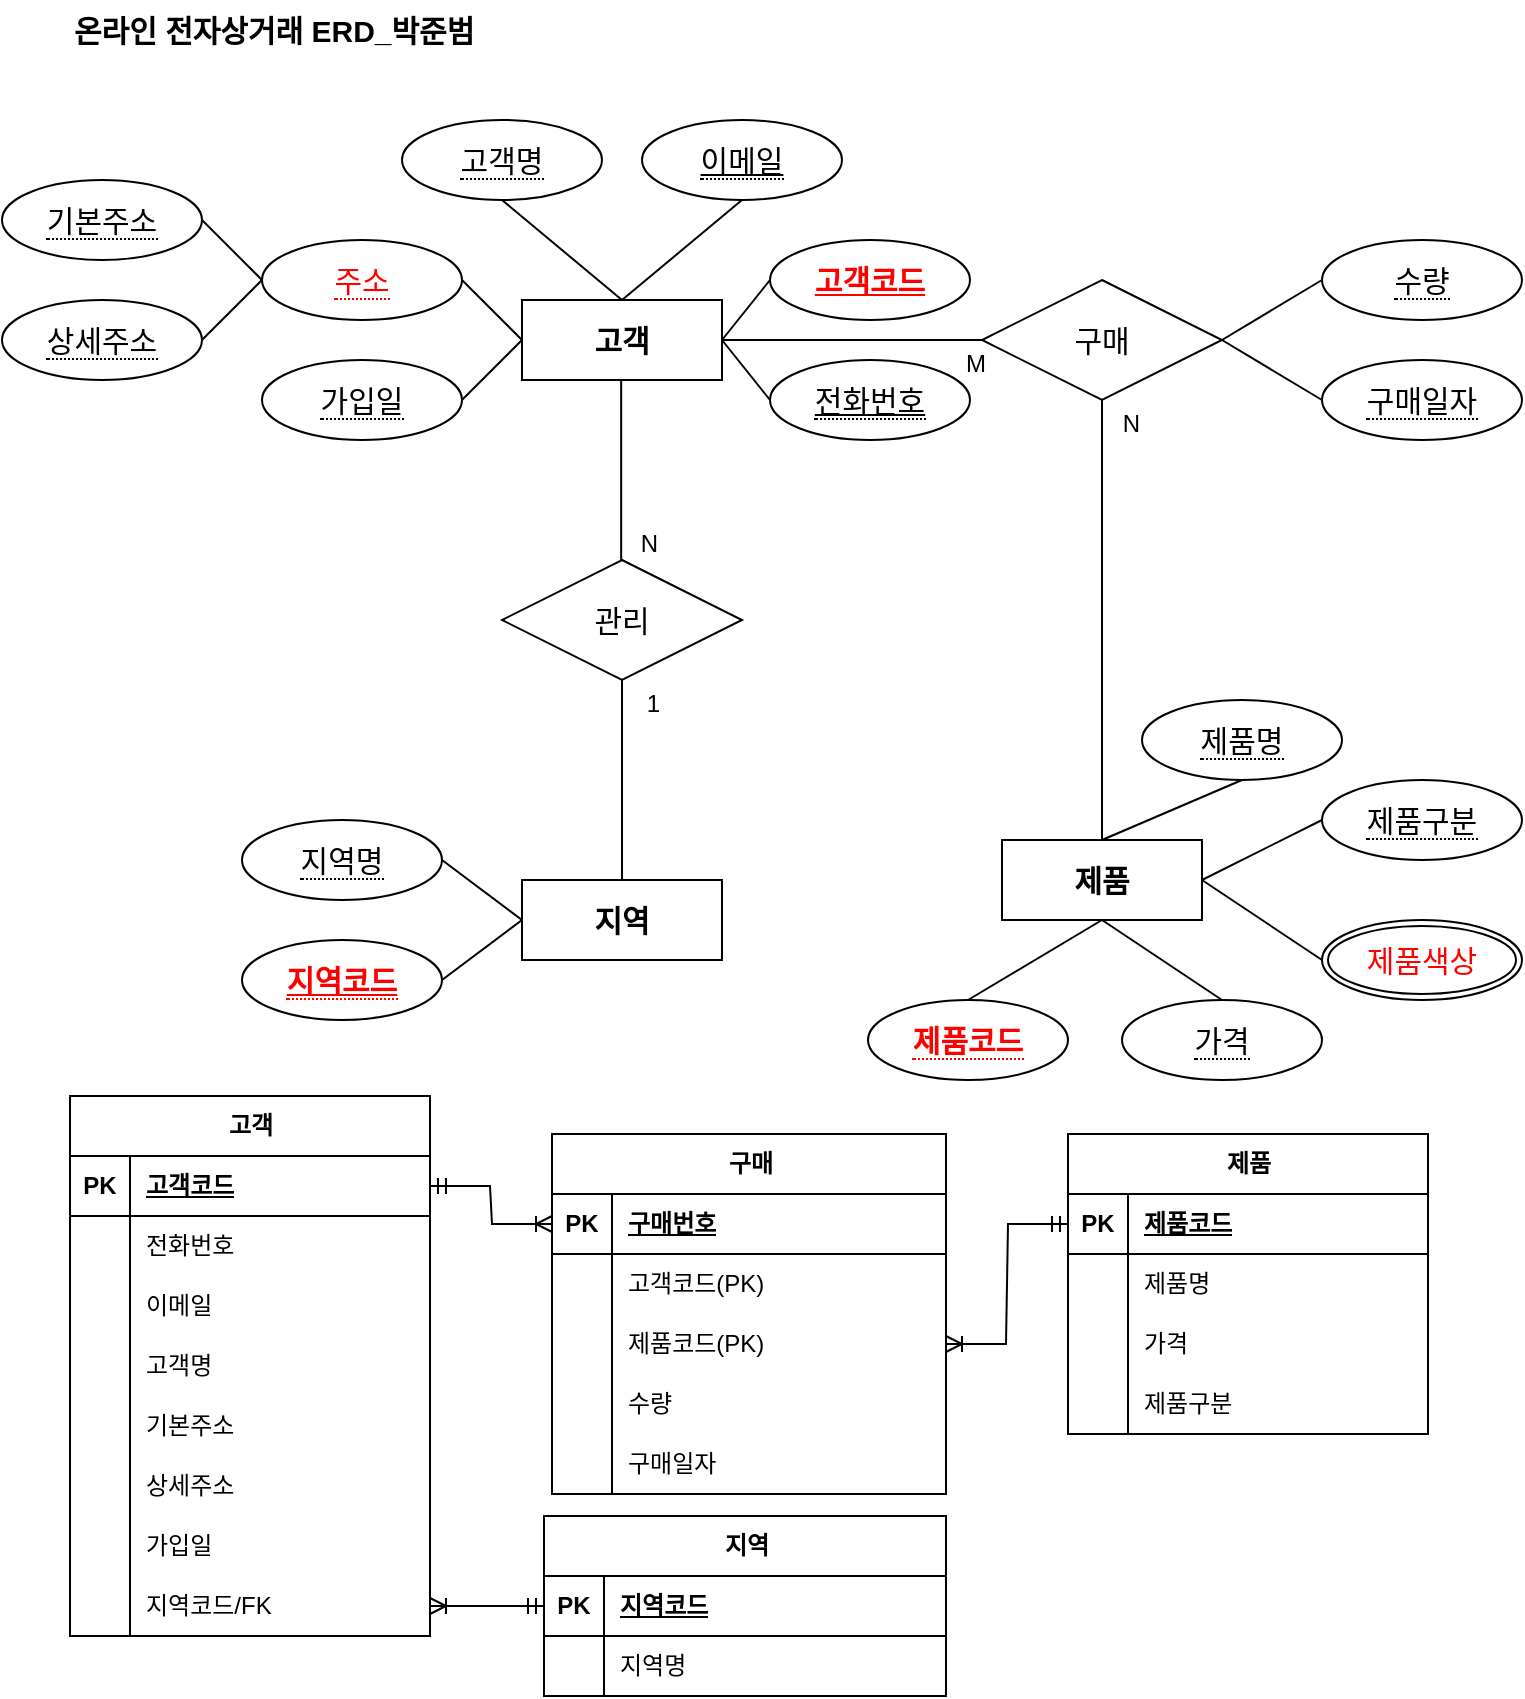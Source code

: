 <mxfile version="22.1.16" type="github">
  <diagram name="페이지-1" id="DEWDctHiFHOx_gTHMe10">
    <mxGraphModel dx="1434" dy="780" grid="0" gridSize="10" guides="1" tooltips="1" connect="1" arrows="1" fold="1" page="1" pageScale="1" pageWidth="827" pageHeight="1169" math="0" shadow="0">
      <root>
        <mxCell id="0" />
        <mxCell id="1" parent="0" />
        <mxCell id="I4Wp9UXoAShZS9qzrufF-14" value="지역" style="whiteSpace=wrap;html=1;align=center;fontSize=15;fontStyle=1" parent="1" vertex="1">
          <mxGeometry x="260" y="520" width="100" height="40" as="geometry" />
        </mxCell>
        <mxCell id="I4Wp9UXoAShZS9qzrufF-16" value="고객" style="whiteSpace=wrap;html=1;align=center;fontSize=15;fontStyle=1" parent="1" vertex="1">
          <mxGeometry x="260" y="230" width="100" height="40" as="geometry" />
        </mxCell>
        <mxCell id="I4Wp9UXoAShZS9qzrufF-17" value="&lt;span style=&quot;border-bottom: 1px dotted; font-size: 15px;&quot;&gt;기본주소&lt;/span&gt;" style="ellipse;whiteSpace=wrap;html=1;align=center;fontSize=15;" parent="1" vertex="1">
          <mxGeometry y="170" width="100" height="40" as="geometry" />
        </mxCell>
        <mxCell id="I4Wp9UXoAShZS9qzrufF-18" value="&lt;span style=&quot;border-bottom: 1px dotted; font-size: 15px;&quot;&gt;상세주소&lt;/span&gt;" style="ellipse;whiteSpace=wrap;html=1;align=center;fontSize=15;" parent="1" vertex="1">
          <mxGeometry y="230" width="100" height="40" as="geometry" />
        </mxCell>
        <mxCell id="I4Wp9UXoAShZS9qzrufF-19" value="&lt;span style=&quot;border-bottom: 1px dotted; font-size: 15px;&quot;&gt;가입일&lt;/span&gt;" style="ellipse;whiteSpace=wrap;html=1;align=center;fontSize=15;" parent="1" vertex="1">
          <mxGeometry x="130" y="260" width="100" height="40" as="geometry" />
        </mxCell>
        <mxCell id="I4Wp9UXoAShZS9qzrufF-21" value="&lt;span style=&quot;border-bottom: 1px dotted; font-size: 15px;&quot;&gt;주소&lt;/span&gt;" style="ellipse;whiteSpace=wrap;html=1;align=center;fontSize=15;fontColor=#FF0000;" parent="1" vertex="1">
          <mxGeometry x="130" y="200" width="100" height="40" as="geometry" />
        </mxCell>
        <mxCell id="I4Wp9UXoAShZS9qzrufF-23" value="고객코드" style="ellipse;whiteSpace=wrap;html=1;align=center;fontSize=15;fontStyle=5;fontColor=#FF0000;" parent="1" vertex="1">
          <mxGeometry x="384" y="200" width="100" height="40" as="geometry" />
        </mxCell>
        <mxCell id="I4Wp9UXoAShZS9qzrufF-24" value="&lt;span style=&quot;border-bottom: 1px dotted; font-size: 15px;&quot;&gt;이메일&lt;/span&gt;" style="ellipse;whiteSpace=wrap;html=1;align=center;fontSize=15;fontStyle=4" parent="1" vertex="1">
          <mxGeometry x="320" y="140" width="100" height="40" as="geometry" />
        </mxCell>
        <mxCell id="I4Wp9UXoAShZS9qzrufF-25" value="&lt;span style=&quot;border-bottom: 1px dotted; font-size: 15px;&quot;&gt;전화번호&lt;/span&gt;" style="ellipse;whiteSpace=wrap;html=1;align=center;fontSize=15;fontStyle=4" parent="1" vertex="1">
          <mxGeometry x="384" y="260" width="100" height="40" as="geometry" />
        </mxCell>
        <mxCell id="I4Wp9UXoAShZS9qzrufF-26" value="&lt;span style=&quot;border-bottom: 1px dotted; font-size: 15px;&quot;&gt;고객명&lt;/span&gt;" style="ellipse;whiteSpace=wrap;html=1;align=center;fontSize=15;" parent="1" vertex="1">
          <mxGeometry x="200" y="140" width="100" height="40" as="geometry" />
        </mxCell>
        <mxCell id="I4Wp9UXoAShZS9qzrufF-28" value="" style="endArrow=none;html=1;rounded=0;entryX=0;entryY=0.5;entryDx=0;entryDy=0;exitX=1;exitY=0.5;exitDx=0;exitDy=0;fontSize=15;align=center;" parent="1" source="I4Wp9UXoAShZS9qzrufF-17" target="I4Wp9UXoAShZS9qzrufF-21" edge="1">
          <mxGeometry width="50" height="50" relative="1" as="geometry">
            <mxPoint x="364" y="450" as="sourcePoint" />
            <mxPoint x="414" y="400" as="targetPoint" />
          </mxGeometry>
        </mxCell>
        <mxCell id="I4Wp9UXoAShZS9qzrufF-29" value="" style="endArrow=none;html=1;rounded=0;entryX=0;entryY=0.5;entryDx=0;entryDy=0;exitX=1;exitY=0.5;exitDx=0;exitDy=0;fontSize=15;align=center;" parent="1" source="I4Wp9UXoAShZS9qzrufF-18" target="I4Wp9UXoAShZS9qzrufF-21" edge="1">
          <mxGeometry width="50" height="50" relative="1" as="geometry">
            <mxPoint x="374" y="460" as="sourcePoint" />
            <mxPoint x="424" y="410" as="targetPoint" />
          </mxGeometry>
        </mxCell>
        <mxCell id="I4Wp9UXoAShZS9qzrufF-30" value="" style="endArrow=none;html=1;rounded=0;entryX=0;entryY=0.5;entryDx=0;entryDy=0;exitX=1;exitY=0.5;exitDx=0;exitDy=0;fontSize=15;align=center;" parent="1" source="I4Wp9UXoAShZS9qzrufF-21" target="I4Wp9UXoAShZS9qzrufF-16" edge="1">
          <mxGeometry width="50" height="50" relative="1" as="geometry">
            <mxPoint x="384" y="470" as="sourcePoint" />
            <mxPoint x="434" y="420" as="targetPoint" />
          </mxGeometry>
        </mxCell>
        <mxCell id="I4Wp9UXoAShZS9qzrufF-32" value="" style="endArrow=none;html=1;rounded=0;entryX=0;entryY=0.5;entryDx=0;entryDy=0;exitX=1;exitY=0.5;exitDx=0;exitDy=0;fontSize=15;align=center;" parent="1" source="I4Wp9UXoAShZS9qzrufF-19" target="I4Wp9UXoAShZS9qzrufF-16" edge="1">
          <mxGeometry width="50" height="50" relative="1" as="geometry">
            <mxPoint x="404" y="490" as="sourcePoint" />
            <mxPoint x="454" y="440" as="targetPoint" />
          </mxGeometry>
        </mxCell>
        <mxCell id="I4Wp9UXoAShZS9qzrufF-33" value="" style="endArrow=none;html=1;rounded=0;entryX=0.5;entryY=0;entryDx=0;entryDy=0;exitX=0.5;exitY=1;exitDx=0;exitDy=0;fontSize=15;align=center;" parent="1" source="I4Wp9UXoAShZS9qzrufF-26" target="I4Wp9UXoAShZS9qzrufF-16" edge="1">
          <mxGeometry width="50" height="50" relative="1" as="geometry">
            <mxPoint x="414" y="500" as="sourcePoint" />
            <mxPoint x="464" y="450" as="targetPoint" />
          </mxGeometry>
        </mxCell>
        <mxCell id="I4Wp9UXoAShZS9qzrufF-34" value="" style="endArrow=none;html=1;rounded=0;entryX=1;entryY=0.5;entryDx=0;entryDy=0;exitX=0;exitY=0.5;exitDx=0;exitDy=0;fontSize=15;align=center;" parent="1" source="I4Wp9UXoAShZS9qzrufF-25" target="I4Wp9UXoAShZS9qzrufF-16" edge="1">
          <mxGeometry width="50" height="50" relative="1" as="geometry">
            <mxPoint x="424" y="510" as="sourcePoint" />
            <mxPoint x="474" y="460" as="targetPoint" />
          </mxGeometry>
        </mxCell>
        <mxCell id="I4Wp9UXoAShZS9qzrufF-35" value="" style="endArrow=none;html=1;rounded=0;entryX=0.5;entryY=0;entryDx=0;entryDy=0;exitX=0.5;exitY=1;exitDx=0;exitDy=0;fontSize=15;align=center;" parent="1" source="I4Wp9UXoAShZS9qzrufF-24" target="I4Wp9UXoAShZS9qzrufF-16" edge="1">
          <mxGeometry width="50" height="50" relative="1" as="geometry">
            <mxPoint x="434" y="520" as="sourcePoint" />
            <mxPoint x="484" y="470" as="targetPoint" />
          </mxGeometry>
        </mxCell>
        <mxCell id="I4Wp9UXoAShZS9qzrufF-36" value="" style="endArrow=none;html=1;rounded=0;entryX=1;entryY=0.5;entryDx=0;entryDy=0;exitX=0;exitY=0.5;exitDx=0;exitDy=0;fontSize=15;align=center;" parent="1" source="I4Wp9UXoAShZS9qzrufF-23" target="I4Wp9UXoAShZS9qzrufF-16" edge="1">
          <mxGeometry width="50" height="50" relative="1" as="geometry">
            <mxPoint x="444" y="530" as="sourcePoint" />
            <mxPoint x="494" y="480" as="targetPoint" />
          </mxGeometry>
        </mxCell>
        <mxCell id="I4Wp9UXoAShZS9qzrufF-39" value="&lt;span style=&quot;border-bottom: 1px dotted; font-size: 15px;&quot;&gt;지역코드&lt;/span&gt;" style="ellipse;whiteSpace=wrap;html=1;align=center;fontSize=15;fontStyle=5;fontColor=#FF0000;" parent="1" vertex="1">
          <mxGeometry x="120" y="550" width="100" height="40" as="geometry" />
        </mxCell>
        <mxCell id="I4Wp9UXoAShZS9qzrufF-40" value="&lt;span style=&quot;border-bottom: 1px dotted; font-size: 15px;&quot;&gt;지역명&lt;/span&gt;" style="ellipse;whiteSpace=wrap;html=1;align=center;fontSize=15;" parent="1" vertex="1">
          <mxGeometry x="120" y="490" width="100" height="40" as="geometry" />
        </mxCell>
        <mxCell id="I4Wp9UXoAShZS9qzrufF-48" value="" style="endArrow=none;html=1;rounded=0;entryX=1;entryY=0.5;entryDx=0;entryDy=0;exitX=0;exitY=0.5;exitDx=0;exitDy=0;fontSize=15;align=center;" parent="1" source="I4Wp9UXoAShZS9qzrufF-14" target="I4Wp9UXoAShZS9qzrufF-39" edge="1">
          <mxGeometry width="50" height="50" relative="1" as="geometry">
            <mxPoint x="435" y="346" as="sourcePoint" />
            <mxPoint x="320" y="280" as="targetPoint" />
          </mxGeometry>
        </mxCell>
        <mxCell id="I4Wp9UXoAShZS9qzrufF-50" value="" style="endArrow=none;html=1;rounded=0;entryX=1;entryY=0.5;entryDx=0;entryDy=0;exitX=0;exitY=0.5;exitDx=0;exitDy=0;fontSize=15;align=center;" parent="1" source="I4Wp9UXoAShZS9qzrufF-14" target="I4Wp9UXoAShZS9qzrufF-40" edge="1">
          <mxGeometry width="50" height="50" relative="1" as="geometry">
            <mxPoint x="455" y="366" as="sourcePoint" />
            <mxPoint x="340" y="300" as="targetPoint" />
          </mxGeometry>
        </mxCell>
        <mxCell id="I4Wp9UXoAShZS9qzrufF-56" value="제품" style="whiteSpace=wrap;html=1;align=center;fontSize=15;fontStyle=1" parent="1" vertex="1">
          <mxGeometry x="500" y="500" width="100" height="40" as="geometry" />
        </mxCell>
        <mxCell id="I4Wp9UXoAShZS9qzrufF-58" value="&lt;span style=&quot;border-bottom: 1px dotted; font-size: 15px;&quot;&gt;가격&lt;/span&gt;" style="ellipse;whiteSpace=wrap;html=1;align=center;fontSize=15;" parent="1" vertex="1">
          <mxGeometry x="560" y="580" width="100" height="40" as="geometry" />
        </mxCell>
        <mxCell id="I4Wp9UXoAShZS9qzrufF-59" value="&lt;span style=&quot;border-bottom: 1px dotted; font-size: 15px;&quot;&gt;제품구분&lt;/span&gt;" style="ellipse;whiteSpace=wrap;html=1;align=center;fontSize=15;" parent="1" vertex="1">
          <mxGeometry x="660" y="470" width="100" height="40" as="geometry" />
        </mxCell>
        <mxCell id="I4Wp9UXoAShZS9qzrufF-60" value="&lt;span style=&quot;border-bottom: 1px dotted; font-size: 15px;&quot;&gt;제품명&lt;/span&gt;" style="ellipse;whiteSpace=wrap;html=1;align=center;fontSize=15;" parent="1" vertex="1">
          <mxGeometry x="570" y="430" width="100" height="40" as="geometry" />
        </mxCell>
        <mxCell id="I4Wp9UXoAShZS9qzrufF-61" value="&lt;span style=&quot;border-bottom: 1px dotted; font-size: 15px;&quot;&gt;제품코드&lt;/span&gt;" style="ellipse;whiteSpace=wrap;html=1;align=center;fontSize=15;fontStyle=1;fontColor=#FF0000;" parent="1" vertex="1">
          <mxGeometry x="433" y="580" width="100" height="40" as="geometry" />
        </mxCell>
        <mxCell id="I4Wp9UXoAShZS9qzrufF-62" value="제품색상" style="ellipse;shape=doubleEllipse;margin=3;whiteSpace=wrap;html=1;align=center;fontSize=15;fontColor=#FF0000;" parent="1" vertex="1">
          <mxGeometry x="660" y="540" width="100" height="40" as="geometry" />
        </mxCell>
        <mxCell id="I4Wp9UXoAShZS9qzrufF-64" value="" style="endArrow=none;html=1;rounded=0;entryX=0.5;entryY=1;entryDx=0;entryDy=0;exitX=0.5;exitY=0;exitDx=0;exitDy=0;fontSize=15;align=center;" parent="1" source="I4Wp9UXoAShZS9qzrufF-58" target="I4Wp9UXoAShZS9qzrufF-56" edge="1">
          <mxGeometry width="50" height="50" relative="1" as="geometry">
            <mxPoint x="335" y="536" as="sourcePoint" />
            <mxPoint x="220" y="470" as="targetPoint" />
          </mxGeometry>
        </mxCell>
        <mxCell id="I4Wp9UXoAShZS9qzrufF-65" value="" style="endArrow=none;html=1;rounded=0;entryX=1;entryY=0.5;entryDx=0;entryDy=0;exitX=0;exitY=0.5;exitDx=0;exitDy=0;fontSize=15;align=center;" parent="1" source="I4Wp9UXoAShZS9qzrufF-62" target="I4Wp9UXoAShZS9qzrufF-56" edge="1">
          <mxGeometry width="50" height="50" relative="1" as="geometry">
            <mxPoint x="345" y="546" as="sourcePoint" />
            <mxPoint x="230" y="480" as="targetPoint" />
          </mxGeometry>
        </mxCell>
        <mxCell id="I4Wp9UXoAShZS9qzrufF-66" value="" style="endArrow=none;html=1;rounded=0;entryX=1;entryY=0.5;entryDx=0;entryDy=0;exitX=0;exitY=0.5;exitDx=0;exitDy=0;fontSize=15;align=center;" parent="1" source="I4Wp9UXoAShZS9qzrufF-59" target="I4Wp9UXoAShZS9qzrufF-56" edge="1">
          <mxGeometry width="50" height="50" relative="1" as="geometry">
            <mxPoint x="355" y="556" as="sourcePoint" />
            <mxPoint x="240" y="490" as="targetPoint" />
          </mxGeometry>
        </mxCell>
        <mxCell id="I4Wp9UXoAShZS9qzrufF-67" value="" style="endArrow=none;html=1;rounded=0;entryX=0.5;entryY=0;entryDx=0;entryDy=0;exitX=0.5;exitY=1;exitDx=0;exitDy=0;fontSize=15;align=center;" parent="1" source="I4Wp9UXoAShZS9qzrufF-60" target="I4Wp9UXoAShZS9qzrufF-56" edge="1">
          <mxGeometry width="50" height="50" relative="1" as="geometry">
            <mxPoint x="365" y="566" as="sourcePoint" />
            <mxPoint x="250" y="500" as="targetPoint" />
          </mxGeometry>
        </mxCell>
        <mxCell id="I4Wp9UXoAShZS9qzrufF-68" value="" style="endArrow=none;html=1;rounded=0;entryX=0.5;entryY=1;entryDx=0;entryDy=0;exitX=0.5;exitY=0;exitDx=0;exitDy=0;fontSize=15;align=center;" parent="1" source="I4Wp9UXoAShZS9qzrufF-61" target="I4Wp9UXoAShZS9qzrufF-56" edge="1">
          <mxGeometry width="50" height="50" relative="1" as="geometry">
            <mxPoint x="375" y="576" as="sourcePoint" />
            <mxPoint x="260" y="510" as="targetPoint" />
          </mxGeometry>
        </mxCell>
        <mxCell id="I4Wp9UXoAShZS9qzrufF-69" value="구매" style="shape=rhombus;perimeter=rhombusPerimeter;whiteSpace=wrap;html=1;align=center;fontSize=15;" parent="1" vertex="1">
          <mxGeometry x="490" y="220" width="120" height="60" as="geometry" />
        </mxCell>
        <mxCell id="I4Wp9UXoAShZS9qzrufF-72" value="&lt;span style=&quot;border-bottom: 1px dotted; font-size: 15px;&quot;&gt;구매일자&lt;/span&gt;" style="ellipse;whiteSpace=wrap;html=1;align=center;fontSize=15;" parent="1" vertex="1">
          <mxGeometry x="660" y="260" width="100" height="40" as="geometry" />
        </mxCell>
        <mxCell id="I4Wp9UXoAShZS9qzrufF-73" value="&lt;span style=&quot;border-bottom: 1px dotted; font-size: 15px;&quot;&gt;수량&lt;/span&gt;" style="ellipse;whiteSpace=wrap;html=1;align=center;fontSize=15;" parent="1" vertex="1">
          <mxGeometry x="660" y="200" width="100" height="40" as="geometry" />
        </mxCell>
        <mxCell id="I4Wp9UXoAShZS9qzrufF-74" value="" style="endArrow=none;html=1;rounded=0;entryX=0;entryY=0.5;entryDx=0;entryDy=0;exitX=1;exitY=0.5;exitDx=0;exitDy=0;" parent="1" source="I4Wp9UXoAShZS9qzrufF-69" target="I4Wp9UXoAShZS9qzrufF-72" edge="1">
          <mxGeometry relative="1" as="geometry">
            <mxPoint x="715" y="410" as="sourcePoint" />
            <mxPoint x="725" y="220" as="targetPoint" />
          </mxGeometry>
        </mxCell>
        <mxCell id="I4Wp9UXoAShZS9qzrufF-75" value="" style="endArrow=none;html=1;rounded=0;entryX=0;entryY=0.5;entryDx=0;entryDy=0;exitX=1;exitY=0.5;exitDx=0;exitDy=0;" parent="1" source="I4Wp9UXoAShZS9qzrufF-69" target="I4Wp9UXoAShZS9qzrufF-73" edge="1">
          <mxGeometry relative="1" as="geometry">
            <mxPoint x="620" y="335" as="sourcePoint" />
            <mxPoint x="630" y="145" as="targetPoint" />
          </mxGeometry>
        </mxCell>
        <mxCell id="I4Wp9UXoAShZS9qzrufF-76" value="관리" style="shape=rhombus;perimeter=rhombusPerimeter;whiteSpace=wrap;html=1;align=center;fontSize=15;" parent="1" vertex="1">
          <mxGeometry x="250" y="360" width="120" height="60" as="geometry" />
        </mxCell>
        <mxCell id="I4Wp9UXoAShZS9qzrufF-79" value="" style="endArrow=none;html=1;rounded=0;exitX=0.5;exitY=1;exitDx=0;exitDy=0;entryX=0.5;entryY=0;entryDx=0;entryDy=0;" parent="1" edge="1">
          <mxGeometry relative="1" as="geometry">
            <mxPoint x="309.58" y="270" as="sourcePoint" />
            <mxPoint x="309.58" y="360" as="targetPoint" />
          </mxGeometry>
        </mxCell>
        <mxCell id="I4Wp9UXoAShZS9qzrufF-80" value="N" style="resizable=0;html=1;whiteSpace=wrap;align=right;verticalAlign=bottom;" parent="I4Wp9UXoAShZS9qzrufF-79" connectable="0" vertex="1">
          <mxGeometry x="1" relative="1" as="geometry">
            <mxPoint x="20" as="offset" />
          </mxGeometry>
        </mxCell>
        <mxCell id="I4Wp9UXoAShZS9qzrufF-81" value="" style="endArrow=none;html=1;rounded=0;exitX=0.5;exitY=0;exitDx=0;exitDy=0;entryX=0.5;entryY=1;entryDx=0;entryDy=0;" parent="1" source="I4Wp9UXoAShZS9qzrufF-14" target="I4Wp9UXoAShZS9qzrufF-76" edge="1">
          <mxGeometry relative="1" as="geometry">
            <mxPoint x="360" y="390" as="sourcePoint" />
            <mxPoint x="520" y="390" as="targetPoint" />
          </mxGeometry>
        </mxCell>
        <mxCell id="I4Wp9UXoAShZS9qzrufF-82" value="1" style="resizable=0;html=1;whiteSpace=wrap;align=right;verticalAlign=bottom;" parent="I4Wp9UXoAShZS9qzrufF-81" connectable="0" vertex="1">
          <mxGeometry x="1" relative="1" as="geometry">
            <mxPoint x="20" y="20" as="offset" />
          </mxGeometry>
        </mxCell>
        <mxCell id="I4Wp9UXoAShZS9qzrufF-83" value="" style="endArrow=none;html=1;rounded=0;entryX=0.5;entryY=0;entryDx=0;entryDy=0;exitX=0.5;exitY=1;exitDx=0;exitDy=0;" parent="1" source="I4Wp9UXoAShZS9qzrufF-69" target="I4Wp9UXoAShZS9qzrufF-56" edge="1">
          <mxGeometry relative="1" as="geometry">
            <mxPoint x="360" y="390" as="sourcePoint" />
            <mxPoint x="520" y="390" as="targetPoint" />
          </mxGeometry>
        </mxCell>
        <mxCell id="I4Wp9UXoAShZS9qzrufF-85" value="N" style="resizable=0;html=1;whiteSpace=wrap;align=right;verticalAlign=bottom;" parent="I4Wp9UXoAShZS9qzrufF-83" connectable="0" vertex="1">
          <mxGeometry x="1" relative="1" as="geometry">
            <mxPoint x="20" y="-200" as="offset" />
          </mxGeometry>
        </mxCell>
        <mxCell id="I4Wp9UXoAShZS9qzrufF-86" value="" style="endArrow=none;html=1;rounded=0;exitX=0;exitY=0.5;exitDx=0;exitDy=0;entryX=1;entryY=0.5;entryDx=0;entryDy=0;" parent="1" source="I4Wp9UXoAShZS9qzrufF-69" target="I4Wp9UXoAShZS9qzrufF-16" edge="1">
          <mxGeometry relative="1" as="geometry">
            <mxPoint x="360" y="390" as="sourcePoint" />
            <mxPoint x="520" y="390" as="targetPoint" />
          </mxGeometry>
        </mxCell>
        <mxCell id="I4Wp9UXoAShZS9qzrufF-87" value="M" style="resizable=0;html=1;whiteSpace=wrap;align=left;verticalAlign=bottom;" parent="I4Wp9UXoAShZS9qzrufF-86" connectable="0" vertex="1">
          <mxGeometry x="-1" relative="1" as="geometry">
            <mxPoint x="-10" y="20" as="offset" />
          </mxGeometry>
        </mxCell>
        <mxCell id="I4Wp9UXoAShZS9qzrufF-95" value="온라인 전자상거래 ERD_박준범" style="text;strokeColor=none;fillColor=none;spacingLeft=4;spacingRight=4;overflow=hidden;rotatable=0;points=[[0,0.5],[1,0.5]];portConstraint=eastwest;fontSize=15;whiteSpace=wrap;html=1;fontStyle=1" parent="1" vertex="1">
          <mxGeometry x="30" y="80" width="230" height="30" as="geometry" />
        </mxCell>
        <mxCell id="UF9yEC8HnsKz6ZcFVwGT-1" value="고객" style="shape=table;startSize=30;container=1;collapsible=1;childLayout=tableLayout;fixedRows=1;rowLines=0;fontStyle=1;align=center;resizeLast=1;html=1;" vertex="1" parent="1">
          <mxGeometry x="34" y="628" width="180" height="270" as="geometry">
            <mxRectangle x="34" y="628" width="59" height="30" as="alternateBounds" />
          </mxGeometry>
        </mxCell>
        <mxCell id="UF9yEC8HnsKz6ZcFVwGT-2" value="" style="shape=tableRow;horizontal=0;startSize=0;swimlaneHead=0;swimlaneBody=0;fillColor=none;collapsible=0;dropTarget=0;points=[[0,0.5],[1,0.5]];portConstraint=eastwest;top=0;left=0;right=0;bottom=1;" vertex="1" parent="UF9yEC8HnsKz6ZcFVwGT-1">
          <mxGeometry y="30" width="180" height="30" as="geometry" />
        </mxCell>
        <mxCell id="UF9yEC8HnsKz6ZcFVwGT-3" value="PK" style="shape=partialRectangle;connectable=0;fillColor=none;top=0;left=0;bottom=0;right=0;fontStyle=1;overflow=hidden;whiteSpace=wrap;html=1;" vertex="1" parent="UF9yEC8HnsKz6ZcFVwGT-2">
          <mxGeometry width="30" height="30" as="geometry">
            <mxRectangle width="30" height="30" as="alternateBounds" />
          </mxGeometry>
        </mxCell>
        <mxCell id="UF9yEC8HnsKz6ZcFVwGT-4" value="고객코드" style="shape=partialRectangle;connectable=0;fillColor=none;top=0;left=0;bottom=0;right=0;align=left;spacingLeft=6;fontStyle=5;overflow=hidden;whiteSpace=wrap;html=1;" vertex="1" parent="UF9yEC8HnsKz6ZcFVwGT-2">
          <mxGeometry x="30" width="150" height="30" as="geometry">
            <mxRectangle width="150" height="30" as="alternateBounds" />
          </mxGeometry>
        </mxCell>
        <mxCell id="UF9yEC8HnsKz6ZcFVwGT-5" value="" style="shape=tableRow;horizontal=0;startSize=0;swimlaneHead=0;swimlaneBody=0;fillColor=none;collapsible=0;dropTarget=0;points=[[0,0.5],[1,0.5]];portConstraint=eastwest;top=0;left=0;right=0;bottom=0;" vertex="1" parent="UF9yEC8HnsKz6ZcFVwGT-1">
          <mxGeometry y="60" width="180" height="30" as="geometry" />
        </mxCell>
        <mxCell id="UF9yEC8HnsKz6ZcFVwGT-6" value="" style="shape=partialRectangle;connectable=0;fillColor=none;top=0;left=0;bottom=0;right=0;editable=1;overflow=hidden;whiteSpace=wrap;html=1;" vertex="1" parent="UF9yEC8HnsKz6ZcFVwGT-5">
          <mxGeometry width="30" height="30" as="geometry">
            <mxRectangle width="30" height="30" as="alternateBounds" />
          </mxGeometry>
        </mxCell>
        <mxCell id="UF9yEC8HnsKz6ZcFVwGT-7" value="전화번호&lt;br&gt;" style="shape=partialRectangle;connectable=0;fillColor=none;top=0;left=0;bottom=0;right=0;align=left;spacingLeft=6;overflow=hidden;whiteSpace=wrap;html=1;" vertex="1" parent="UF9yEC8HnsKz6ZcFVwGT-5">
          <mxGeometry x="30" width="150" height="30" as="geometry">
            <mxRectangle width="150" height="30" as="alternateBounds" />
          </mxGeometry>
        </mxCell>
        <mxCell id="UF9yEC8HnsKz6ZcFVwGT-8" value="" style="shape=tableRow;horizontal=0;startSize=0;swimlaneHead=0;swimlaneBody=0;fillColor=none;collapsible=0;dropTarget=0;points=[[0,0.5],[1,0.5]];portConstraint=eastwest;top=0;left=0;right=0;bottom=0;" vertex="1" parent="UF9yEC8HnsKz6ZcFVwGT-1">
          <mxGeometry y="90" width="180" height="30" as="geometry" />
        </mxCell>
        <mxCell id="UF9yEC8HnsKz6ZcFVwGT-9" value="" style="shape=partialRectangle;connectable=0;fillColor=none;top=0;left=0;bottom=0;right=0;editable=1;overflow=hidden;whiteSpace=wrap;html=1;" vertex="1" parent="UF9yEC8HnsKz6ZcFVwGT-8">
          <mxGeometry width="30" height="30" as="geometry">
            <mxRectangle width="30" height="30" as="alternateBounds" />
          </mxGeometry>
        </mxCell>
        <mxCell id="UF9yEC8HnsKz6ZcFVwGT-10" value="이메일" style="shape=partialRectangle;connectable=0;fillColor=none;top=0;left=0;bottom=0;right=0;align=left;spacingLeft=6;overflow=hidden;whiteSpace=wrap;html=1;" vertex="1" parent="UF9yEC8HnsKz6ZcFVwGT-8">
          <mxGeometry x="30" width="150" height="30" as="geometry">
            <mxRectangle width="150" height="30" as="alternateBounds" />
          </mxGeometry>
        </mxCell>
        <mxCell id="UF9yEC8HnsKz6ZcFVwGT-11" value="" style="shape=tableRow;horizontal=0;startSize=0;swimlaneHead=0;swimlaneBody=0;fillColor=none;collapsible=0;dropTarget=0;points=[[0,0.5],[1,0.5]];portConstraint=eastwest;top=0;left=0;right=0;bottom=0;" vertex="1" parent="UF9yEC8HnsKz6ZcFVwGT-1">
          <mxGeometry y="120" width="180" height="30" as="geometry" />
        </mxCell>
        <mxCell id="UF9yEC8HnsKz6ZcFVwGT-12" value="" style="shape=partialRectangle;connectable=0;fillColor=none;top=0;left=0;bottom=0;right=0;editable=1;overflow=hidden;whiteSpace=wrap;html=1;" vertex="1" parent="UF9yEC8HnsKz6ZcFVwGT-11">
          <mxGeometry width="30" height="30" as="geometry">
            <mxRectangle width="30" height="30" as="alternateBounds" />
          </mxGeometry>
        </mxCell>
        <mxCell id="UF9yEC8HnsKz6ZcFVwGT-13" value="고객명" style="shape=partialRectangle;connectable=0;fillColor=none;top=0;left=0;bottom=0;right=0;align=left;spacingLeft=6;overflow=hidden;whiteSpace=wrap;html=1;" vertex="1" parent="UF9yEC8HnsKz6ZcFVwGT-11">
          <mxGeometry x="30" width="150" height="30" as="geometry">
            <mxRectangle width="150" height="30" as="alternateBounds" />
          </mxGeometry>
        </mxCell>
        <mxCell id="UF9yEC8HnsKz6ZcFVwGT-27" value="" style="shape=tableRow;horizontal=0;startSize=0;swimlaneHead=0;swimlaneBody=0;fillColor=none;collapsible=0;dropTarget=0;points=[[0,0.5],[1,0.5]];portConstraint=eastwest;top=0;left=0;right=0;bottom=0;" vertex="1" parent="UF9yEC8HnsKz6ZcFVwGT-1">
          <mxGeometry y="150" width="180" height="30" as="geometry" />
        </mxCell>
        <mxCell id="UF9yEC8HnsKz6ZcFVwGT-28" value="" style="shape=partialRectangle;connectable=0;fillColor=none;top=0;left=0;bottom=0;right=0;editable=1;overflow=hidden;whiteSpace=wrap;html=1;" vertex="1" parent="UF9yEC8HnsKz6ZcFVwGT-27">
          <mxGeometry width="30" height="30" as="geometry">
            <mxRectangle width="30" height="30" as="alternateBounds" />
          </mxGeometry>
        </mxCell>
        <mxCell id="UF9yEC8HnsKz6ZcFVwGT-29" value="기본주소" style="shape=partialRectangle;connectable=0;fillColor=none;top=0;left=0;bottom=0;right=0;align=left;spacingLeft=6;overflow=hidden;whiteSpace=wrap;html=1;" vertex="1" parent="UF9yEC8HnsKz6ZcFVwGT-27">
          <mxGeometry x="30" width="150" height="30" as="geometry">
            <mxRectangle width="150" height="30" as="alternateBounds" />
          </mxGeometry>
        </mxCell>
        <mxCell id="UF9yEC8HnsKz6ZcFVwGT-30" value="" style="shape=tableRow;horizontal=0;startSize=0;swimlaneHead=0;swimlaneBody=0;fillColor=none;collapsible=0;dropTarget=0;points=[[0,0.5],[1,0.5]];portConstraint=eastwest;top=0;left=0;right=0;bottom=0;" vertex="1" parent="UF9yEC8HnsKz6ZcFVwGT-1">
          <mxGeometry y="180" width="180" height="30" as="geometry" />
        </mxCell>
        <mxCell id="UF9yEC8HnsKz6ZcFVwGT-31" value="" style="shape=partialRectangle;connectable=0;fillColor=none;top=0;left=0;bottom=0;right=0;editable=1;overflow=hidden;whiteSpace=wrap;html=1;" vertex="1" parent="UF9yEC8HnsKz6ZcFVwGT-30">
          <mxGeometry width="30" height="30" as="geometry">
            <mxRectangle width="30" height="30" as="alternateBounds" />
          </mxGeometry>
        </mxCell>
        <mxCell id="UF9yEC8HnsKz6ZcFVwGT-32" value="상세주소" style="shape=partialRectangle;connectable=0;fillColor=none;top=0;left=0;bottom=0;right=0;align=left;spacingLeft=6;overflow=hidden;whiteSpace=wrap;html=1;" vertex="1" parent="UF9yEC8HnsKz6ZcFVwGT-30">
          <mxGeometry x="30" width="150" height="30" as="geometry">
            <mxRectangle width="150" height="30" as="alternateBounds" />
          </mxGeometry>
        </mxCell>
        <mxCell id="UF9yEC8HnsKz6ZcFVwGT-33" value="" style="shape=tableRow;horizontal=0;startSize=0;swimlaneHead=0;swimlaneBody=0;fillColor=none;collapsible=0;dropTarget=0;points=[[0,0.5],[1,0.5]];portConstraint=eastwest;top=0;left=0;right=0;bottom=0;" vertex="1" parent="UF9yEC8HnsKz6ZcFVwGT-1">
          <mxGeometry y="210" width="180" height="30" as="geometry" />
        </mxCell>
        <mxCell id="UF9yEC8HnsKz6ZcFVwGT-34" value="" style="shape=partialRectangle;connectable=0;fillColor=none;top=0;left=0;bottom=0;right=0;editable=1;overflow=hidden;whiteSpace=wrap;html=1;" vertex="1" parent="UF9yEC8HnsKz6ZcFVwGT-33">
          <mxGeometry width="30" height="30" as="geometry">
            <mxRectangle width="30" height="30" as="alternateBounds" />
          </mxGeometry>
        </mxCell>
        <mxCell id="UF9yEC8HnsKz6ZcFVwGT-35" value="가입일" style="shape=partialRectangle;connectable=0;fillColor=none;top=0;left=0;bottom=0;right=0;align=left;spacingLeft=6;overflow=hidden;whiteSpace=wrap;html=1;" vertex="1" parent="UF9yEC8HnsKz6ZcFVwGT-33">
          <mxGeometry x="30" width="150" height="30" as="geometry">
            <mxRectangle width="150" height="30" as="alternateBounds" />
          </mxGeometry>
        </mxCell>
        <mxCell id="UF9yEC8HnsKz6ZcFVwGT-127" value="" style="shape=tableRow;horizontal=0;startSize=0;swimlaneHead=0;swimlaneBody=0;fillColor=none;collapsible=0;dropTarget=0;points=[[0,0.5],[1,0.5]];portConstraint=eastwest;top=0;left=0;right=0;bottom=0;" vertex="1" parent="UF9yEC8HnsKz6ZcFVwGT-1">
          <mxGeometry y="240" width="180" height="30" as="geometry" />
        </mxCell>
        <mxCell id="UF9yEC8HnsKz6ZcFVwGT-128" value="" style="shape=partialRectangle;connectable=0;fillColor=none;top=0;left=0;bottom=0;right=0;editable=1;overflow=hidden;whiteSpace=wrap;html=1;" vertex="1" parent="UF9yEC8HnsKz6ZcFVwGT-127">
          <mxGeometry width="30" height="30" as="geometry">
            <mxRectangle width="30" height="30" as="alternateBounds" />
          </mxGeometry>
        </mxCell>
        <mxCell id="UF9yEC8HnsKz6ZcFVwGT-129" value="지역코드/FK" style="shape=partialRectangle;connectable=0;fillColor=none;top=0;left=0;bottom=0;right=0;align=left;spacingLeft=6;overflow=hidden;whiteSpace=wrap;html=1;" vertex="1" parent="UF9yEC8HnsKz6ZcFVwGT-127">
          <mxGeometry x="30" width="150" height="30" as="geometry">
            <mxRectangle width="150" height="30" as="alternateBounds" />
          </mxGeometry>
        </mxCell>
        <mxCell id="UF9yEC8HnsKz6ZcFVwGT-36" value="제품" style="shape=table;startSize=30;container=1;collapsible=1;childLayout=tableLayout;fixedRows=1;rowLines=0;fontStyle=1;align=center;resizeLast=1;html=1;" vertex="1" parent="1">
          <mxGeometry x="533" y="647" width="180" height="150" as="geometry" />
        </mxCell>
        <mxCell id="UF9yEC8HnsKz6ZcFVwGT-37" value="" style="shape=tableRow;horizontal=0;startSize=0;swimlaneHead=0;swimlaneBody=0;fillColor=none;collapsible=0;dropTarget=0;points=[[0,0.5],[1,0.5]];portConstraint=eastwest;top=0;left=0;right=0;bottom=1;" vertex="1" parent="UF9yEC8HnsKz6ZcFVwGT-36">
          <mxGeometry y="30" width="180" height="30" as="geometry" />
        </mxCell>
        <mxCell id="UF9yEC8HnsKz6ZcFVwGT-38" value="PK" style="shape=partialRectangle;connectable=0;fillColor=none;top=0;left=0;bottom=0;right=0;fontStyle=1;overflow=hidden;whiteSpace=wrap;html=1;" vertex="1" parent="UF9yEC8HnsKz6ZcFVwGT-37">
          <mxGeometry width="30" height="30" as="geometry">
            <mxRectangle width="30" height="30" as="alternateBounds" />
          </mxGeometry>
        </mxCell>
        <mxCell id="UF9yEC8HnsKz6ZcFVwGT-39" value="제품코드" style="shape=partialRectangle;connectable=0;fillColor=none;top=0;left=0;bottom=0;right=0;align=left;spacingLeft=6;fontStyle=5;overflow=hidden;whiteSpace=wrap;html=1;" vertex="1" parent="UF9yEC8HnsKz6ZcFVwGT-37">
          <mxGeometry x="30" width="150" height="30" as="geometry">
            <mxRectangle width="150" height="30" as="alternateBounds" />
          </mxGeometry>
        </mxCell>
        <mxCell id="UF9yEC8HnsKz6ZcFVwGT-40" value="" style="shape=tableRow;horizontal=0;startSize=0;swimlaneHead=0;swimlaneBody=0;fillColor=none;collapsible=0;dropTarget=0;points=[[0,0.5],[1,0.5]];portConstraint=eastwest;top=0;left=0;right=0;bottom=0;" vertex="1" parent="UF9yEC8HnsKz6ZcFVwGT-36">
          <mxGeometry y="60" width="180" height="30" as="geometry" />
        </mxCell>
        <mxCell id="UF9yEC8HnsKz6ZcFVwGT-41" value="" style="shape=partialRectangle;connectable=0;fillColor=none;top=0;left=0;bottom=0;right=0;editable=1;overflow=hidden;whiteSpace=wrap;html=1;" vertex="1" parent="UF9yEC8HnsKz6ZcFVwGT-40">
          <mxGeometry width="30" height="30" as="geometry">
            <mxRectangle width="30" height="30" as="alternateBounds" />
          </mxGeometry>
        </mxCell>
        <mxCell id="UF9yEC8HnsKz6ZcFVwGT-42" value="제품명" style="shape=partialRectangle;connectable=0;fillColor=none;top=0;left=0;bottom=0;right=0;align=left;spacingLeft=6;overflow=hidden;whiteSpace=wrap;html=1;" vertex="1" parent="UF9yEC8HnsKz6ZcFVwGT-40">
          <mxGeometry x="30" width="150" height="30" as="geometry">
            <mxRectangle width="150" height="30" as="alternateBounds" />
          </mxGeometry>
        </mxCell>
        <mxCell id="UF9yEC8HnsKz6ZcFVwGT-43" value="" style="shape=tableRow;horizontal=0;startSize=0;swimlaneHead=0;swimlaneBody=0;fillColor=none;collapsible=0;dropTarget=0;points=[[0,0.5],[1,0.5]];portConstraint=eastwest;top=0;left=0;right=0;bottom=0;" vertex="1" parent="UF9yEC8HnsKz6ZcFVwGT-36">
          <mxGeometry y="90" width="180" height="30" as="geometry" />
        </mxCell>
        <mxCell id="UF9yEC8HnsKz6ZcFVwGT-44" value="" style="shape=partialRectangle;connectable=0;fillColor=none;top=0;left=0;bottom=0;right=0;editable=1;overflow=hidden;whiteSpace=wrap;html=1;" vertex="1" parent="UF9yEC8HnsKz6ZcFVwGT-43">
          <mxGeometry width="30" height="30" as="geometry">
            <mxRectangle width="30" height="30" as="alternateBounds" />
          </mxGeometry>
        </mxCell>
        <mxCell id="UF9yEC8HnsKz6ZcFVwGT-45" value="가격" style="shape=partialRectangle;connectable=0;fillColor=none;top=0;left=0;bottom=0;right=0;align=left;spacingLeft=6;overflow=hidden;whiteSpace=wrap;html=1;" vertex="1" parent="UF9yEC8HnsKz6ZcFVwGT-43">
          <mxGeometry x="30" width="150" height="30" as="geometry">
            <mxRectangle width="150" height="30" as="alternateBounds" />
          </mxGeometry>
        </mxCell>
        <mxCell id="UF9yEC8HnsKz6ZcFVwGT-46" value="" style="shape=tableRow;horizontal=0;startSize=0;swimlaneHead=0;swimlaneBody=0;fillColor=none;collapsible=0;dropTarget=0;points=[[0,0.5],[1,0.5]];portConstraint=eastwest;top=0;left=0;right=0;bottom=0;" vertex="1" parent="UF9yEC8HnsKz6ZcFVwGT-36">
          <mxGeometry y="120" width="180" height="30" as="geometry" />
        </mxCell>
        <mxCell id="UF9yEC8HnsKz6ZcFVwGT-47" value="" style="shape=partialRectangle;connectable=0;fillColor=none;top=0;left=0;bottom=0;right=0;editable=1;overflow=hidden;whiteSpace=wrap;html=1;" vertex="1" parent="UF9yEC8HnsKz6ZcFVwGT-46">
          <mxGeometry width="30" height="30" as="geometry">
            <mxRectangle width="30" height="30" as="alternateBounds" />
          </mxGeometry>
        </mxCell>
        <mxCell id="UF9yEC8HnsKz6ZcFVwGT-48" value="제품구분" style="shape=partialRectangle;connectable=0;fillColor=none;top=0;left=0;bottom=0;right=0;align=left;spacingLeft=6;overflow=hidden;whiteSpace=wrap;html=1;" vertex="1" parent="UF9yEC8HnsKz6ZcFVwGT-46">
          <mxGeometry x="30" width="150" height="30" as="geometry">
            <mxRectangle width="150" height="30" as="alternateBounds" />
          </mxGeometry>
        </mxCell>
        <mxCell id="UF9yEC8HnsKz6ZcFVwGT-52" value="지역" style="shape=table;startSize=30;container=1;collapsible=1;childLayout=tableLayout;fixedRows=1;rowLines=0;fontStyle=1;align=center;resizeLast=1;html=1;" vertex="1" parent="1">
          <mxGeometry x="271" y="838" width="201" height="90" as="geometry" />
        </mxCell>
        <mxCell id="UF9yEC8HnsKz6ZcFVwGT-53" value="" style="shape=tableRow;horizontal=0;startSize=0;swimlaneHead=0;swimlaneBody=0;fillColor=none;collapsible=0;dropTarget=0;points=[[0,0.5],[1,0.5]];portConstraint=eastwest;top=0;left=0;right=0;bottom=1;" vertex="1" parent="UF9yEC8HnsKz6ZcFVwGT-52">
          <mxGeometry y="30" width="201" height="30" as="geometry" />
        </mxCell>
        <mxCell id="UF9yEC8HnsKz6ZcFVwGT-54" value="PK" style="shape=partialRectangle;connectable=0;fillColor=none;top=0;left=0;bottom=0;right=0;fontStyle=1;overflow=hidden;whiteSpace=wrap;html=1;" vertex="1" parent="UF9yEC8HnsKz6ZcFVwGT-53">
          <mxGeometry width="30" height="30" as="geometry">
            <mxRectangle width="30" height="30" as="alternateBounds" />
          </mxGeometry>
        </mxCell>
        <mxCell id="UF9yEC8HnsKz6ZcFVwGT-55" value="지역코드" style="shape=partialRectangle;connectable=0;fillColor=none;top=0;left=0;bottom=0;right=0;align=left;spacingLeft=6;fontStyle=5;overflow=hidden;whiteSpace=wrap;html=1;" vertex="1" parent="UF9yEC8HnsKz6ZcFVwGT-53">
          <mxGeometry x="30" width="171" height="30" as="geometry">
            <mxRectangle width="171" height="30" as="alternateBounds" />
          </mxGeometry>
        </mxCell>
        <mxCell id="UF9yEC8HnsKz6ZcFVwGT-56" value="" style="shape=tableRow;horizontal=0;startSize=0;swimlaneHead=0;swimlaneBody=0;fillColor=none;collapsible=0;dropTarget=0;points=[[0,0.5],[1,0.5]];portConstraint=eastwest;top=0;left=0;right=0;bottom=0;" vertex="1" parent="UF9yEC8HnsKz6ZcFVwGT-52">
          <mxGeometry y="60" width="201" height="30" as="geometry" />
        </mxCell>
        <mxCell id="UF9yEC8HnsKz6ZcFVwGT-57" value="" style="shape=partialRectangle;connectable=0;fillColor=none;top=0;left=0;bottom=0;right=0;editable=1;overflow=hidden;whiteSpace=wrap;html=1;" vertex="1" parent="UF9yEC8HnsKz6ZcFVwGT-56">
          <mxGeometry width="30" height="30" as="geometry">
            <mxRectangle width="30" height="30" as="alternateBounds" />
          </mxGeometry>
        </mxCell>
        <mxCell id="UF9yEC8HnsKz6ZcFVwGT-58" value="지역명" style="shape=partialRectangle;connectable=0;fillColor=none;top=0;left=0;bottom=0;right=0;align=left;spacingLeft=6;overflow=hidden;whiteSpace=wrap;html=1;" vertex="1" parent="UF9yEC8HnsKz6ZcFVwGT-56">
          <mxGeometry x="30" width="171" height="30" as="geometry">
            <mxRectangle width="171" height="30" as="alternateBounds" />
          </mxGeometry>
        </mxCell>
        <mxCell id="UF9yEC8HnsKz6ZcFVwGT-85" value="구매" style="shape=table;startSize=30;container=1;collapsible=1;childLayout=tableLayout;fixedRows=1;rowLines=0;fontStyle=1;align=center;resizeLast=1;html=1;" vertex="1" parent="1">
          <mxGeometry x="275" y="647" width="197" height="180" as="geometry" />
        </mxCell>
        <mxCell id="UF9yEC8HnsKz6ZcFVwGT-86" value="" style="shape=tableRow;horizontal=0;startSize=0;swimlaneHead=0;swimlaneBody=0;fillColor=none;collapsible=0;dropTarget=0;points=[[0,0.5],[1,0.5]];portConstraint=eastwest;top=0;left=0;right=0;bottom=1;" vertex="1" parent="UF9yEC8HnsKz6ZcFVwGT-85">
          <mxGeometry y="30" width="197" height="30" as="geometry" />
        </mxCell>
        <mxCell id="UF9yEC8HnsKz6ZcFVwGT-87" value="PK" style="shape=partialRectangle;connectable=0;fillColor=none;top=0;left=0;bottom=0;right=0;fontStyle=1;overflow=hidden;whiteSpace=wrap;html=1;" vertex="1" parent="UF9yEC8HnsKz6ZcFVwGT-86">
          <mxGeometry width="30" height="30" as="geometry">
            <mxRectangle width="30" height="30" as="alternateBounds" />
          </mxGeometry>
        </mxCell>
        <mxCell id="UF9yEC8HnsKz6ZcFVwGT-88" value="구매번호" style="shape=partialRectangle;connectable=0;fillColor=none;top=0;left=0;bottom=0;right=0;align=left;spacingLeft=6;fontStyle=5;overflow=hidden;whiteSpace=wrap;html=1;" vertex="1" parent="UF9yEC8HnsKz6ZcFVwGT-86">
          <mxGeometry x="30" width="167" height="30" as="geometry">
            <mxRectangle width="167" height="30" as="alternateBounds" />
          </mxGeometry>
        </mxCell>
        <mxCell id="UF9yEC8HnsKz6ZcFVwGT-89" value="" style="shape=tableRow;horizontal=0;startSize=0;swimlaneHead=0;swimlaneBody=0;fillColor=none;collapsible=0;dropTarget=0;points=[[0,0.5],[1,0.5]];portConstraint=eastwest;top=0;left=0;right=0;bottom=0;" vertex="1" parent="UF9yEC8HnsKz6ZcFVwGT-85">
          <mxGeometry y="60" width="197" height="30" as="geometry" />
        </mxCell>
        <mxCell id="UF9yEC8HnsKz6ZcFVwGT-90" value="" style="shape=partialRectangle;connectable=0;fillColor=none;top=0;left=0;bottom=0;right=0;editable=1;overflow=hidden;whiteSpace=wrap;html=1;" vertex="1" parent="UF9yEC8HnsKz6ZcFVwGT-89">
          <mxGeometry width="30" height="30" as="geometry">
            <mxRectangle width="30" height="30" as="alternateBounds" />
          </mxGeometry>
        </mxCell>
        <mxCell id="UF9yEC8HnsKz6ZcFVwGT-91" value="고객코드(PK)" style="shape=partialRectangle;connectable=0;fillColor=none;top=0;left=0;bottom=0;right=0;align=left;spacingLeft=6;overflow=hidden;whiteSpace=wrap;html=1;" vertex="1" parent="UF9yEC8HnsKz6ZcFVwGT-89">
          <mxGeometry x="30" width="167" height="30" as="geometry">
            <mxRectangle width="167" height="30" as="alternateBounds" />
          </mxGeometry>
        </mxCell>
        <mxCell id="UF9yEC8HnsKz6ZcFVwGT-92" value="" style="shape=tableRow;horizontal=0;startSize=0;swimlaneHead=0;swimlaneBody=0;fillColor=none;collapsible=0;dropTarget=0;points=[[0,0.5],[1,0.5]];portConstraint=eastwest;top=0;left=0;right=0;bottom=0;" vertex="1" parent="UF9yEC8HnsKz6ZcFVwGT-85">
          <mxGeometry y="90" width="197" height="30" as="geometry" />
        </mxCell>
        <mxCell id="UF9yEC8HnsKz6ZcFVwGT-93" value="" style="shape=partialRectangle;connectable=0;fillColor=none;top=0;left=0;bottom=0;right=0;editable=1;overflow=hidden;whiteSpace=wrap;html=1;" vertex="1" parent="UF9yEC8HnsKz6ZcFVwGT-92">
          <mxGeometry width="30" height="30" as="geometry">
            <mxRectangle width="30" height="30" as="alternateBounds" />
          </mxGeometry>
        </mxCell>
        <mxCell id="UF9yEC8HnsKz6ZcFVwGT-94" value="제품코드(PK)" style="shape=partialRectangle;connectable=0;fillColor=none;top=0;left=0;bottom=0;right=0;align=left;spacingLeft=6;overflow=hidden;whiteSpace=wrap;html=1;" vertex="1" parent="UF9yEC8HnsKz6ZcFVwGT-92">
          <mxGeometry x="30" width="167" height="30" as="geometry">
            <mxRectangle width="167" height="30" as="alternateBounds" />
          </mxGeometry>
        </mxCell>
        <mxCell id="UF9yEC8HnsKz6ZcFVwGT-95" value="" style="shape=tableRow;horizontal=0;startSize=0;swimlaneHead=0;swimlaneBody=0;fillColor=none;collapsible=0;dropTarget=0;points=[[0,0.5],[1,0.5]];portConstraint=eastwest;top=0;left=0;right=0;bottom=0;" vertex="1" parent="UF9yEC8HnsKz6ZcFVwGT-85">
          <mxGeometry y="120" width="197" height="30" as="geometry" />
        </mxCell>
        <mxCell id="UF9yEC8HnsKz6ZcFVwGT-96" value="" style="shape=partialRectangle;connectable=0;fillColor=none;top=0;left=0;bottom=0;right=0;editable=1;overflow=hidden;whiteSpace=wrap;html=1;" vertex="1" parent="UF9yEC8HnsKz6ZcFVwGT-95">
          <mxGeometry width="30" height="30" as="geometry">
            <mxRectangle width="30" height="30" as="alternateBounds" />
          </mxGeometry>
        </mxCell>
        <mxCell id="UF9yEC8HnsKz6ZcFVwGT-97" value="수량" style="shape=partialRectangle;connectable=0;fillColor=none;top=0;left=0;bottom=0;right=0;align=left;spacingLeft=6;overflow=hidden;whiteSpace=wrap;html=1;" vertex="1" parent="UF9yEC8HnsKz6ZcFVwGT-95">
          <mxGeometry x="30" width="167" height="30" as="geometry">
            <mxRectangle width="167" height="30" as="alternateBounds" />
          </mxGeometry>
        </mxCell>
        <mxCell id="UF9yEC8HnsKz6ZcFVwGT-124" value="" style="shape=tableRow;horizontal=0;startSize=0;swimlaneHead=0;swimlaneBody=0;fillColor=none;collapsible=0;dropTarget=0;points=[[0,0.5],[1,0.5]];portConstraint=eastwest;top=0;left=0;right=0;bottom=0;" vertex="1" parent="UF9yEC8HnsKz6ZcFVwGT-85">
          <mxGeometry y="150" width="197" height="30" as="geometry" />
        </mxCell>
        <mxCell id="UF9yEC8HnsKz6ZcFVwGT-125" value="" style="shape=partialRectangle;connectable=0;fillColor=none;top=0;left=0;bottom=0;right=0;editable=1;overflow=hidden;whiteSpace=wrap;html=1;" vertex="1" parent="UF9yEC8HnsKz6ZcFVwGT-124">
          <mxGeometry width="30" height="30" as="geometry">
            <mxRectangle width="30" height="30" as="alternateBounds" />
          </mxGeometry>
        </mxCell>
        <mxCell id="UF9yEC8HnsKz6ZcFVwGT-126" value="구매일자" style="shape=partialRectangle;connectable=0;fillColor=none;top=0;left=0;bottom=0;right=0;align=left;spacingLeft=6;overflow=hidden;whiteSpace=wrap;html=1;" vertex="1" parent="UF9yEC8HnsKz6ZcFVwGT-124">
          <mxGeometry x="30" width="167" height="30" as="geometry">
            <mxRectangle width="167" height="30" as="alternateBounds" />
          </mxGeometry>
        </mxCell>
        <mxCell id="UF9yEC8HnsKz6ZcFVwGT-133" value="" style="edgeStyle=entityRelationEdgeStyle;fontSize=12;html=1;endArrow=ERoneToMany;startArrow=ERmandOne;rounded=0;exitX=1;exitY=0.5;exitDx=0;exitDy=0;entryX=0;entryY=0.5;entryDx=0;entryDy=0;" edge="1" parent="1" source="UF9yEC8HnsKz6ZcFVwGT-2" target="UF9yEC8HnsKz6ZcFVwGT-86">
          <mxGeometry width="100" height="100" relative="1" as="geometry">
            <mxPoint x="422" y="773" as="sourcePoint" />
            <mxPoint x="522" y="673" as="targetPoint" />
          </mxGeometry>
        </mxCell>
        <mxCell id="UF9yEC8HnsKz6ZcFVwGT-134" value="" style="edgeStyle=entityRelationEdgeStyle;fontSize=12;html=1;endArrow=ERoneToMany;startArrow=ERmandOne;rounded=0;entryX=1;entryY=0.5;entryDx=0;entryDy=0;exitX=0;exitY=0.5;exitDx=0;exitDy=0;" edge="1" parent="1" source="UF9yEC8HnsKz6ZcFVwGT-37" target="UF9yEC8HnsKz6ZcFVwGT-92">
          <mxGeometry width="100" height="100" relative="1" as="geometry">
            <mxPoint x="500" y="793" as="sourcePoint" />
            <mxPoint x="285" y="702" as="targetPoint" />
            <Array as="points">
              <mxPoint x="462" y="892" />
              <mxPoint x="500" y="913" />
              <mxPoint x="522" y="876" />
            </Array>
          </mxGeometry>
        </mxCell>
        <mxCell id="UF9yEC8HnsKz6ZcFVwGT-135" value="" style="edgeStyle=entityRelationEdgeStyle;fontSize=12;html=1;endArrow=ERoneToMany;startArrow=ERmandOne;rounded=0;exitX=0;exitY=0.5;exitDx=0;exitDy=0;entryX=1;entryY=0.5;entryDx=0;entryDy=0;" edge="1" parent="1" source="UF9yEC8HnsKz6ZcFVwGT-53" target="UF9yEC8HnsKz6ZcFVwGT-127">
          <mxGeometry width="100" height="100" relative="1" as="geometry">
            <mxPoint x="543" y="702" as="sourcePoint" />
            <mxPoint x="450" y="944" as="targetPoint" />
            <Array as="points">
              <mxPoint x="472" y="902" />
              <mxPoint x="510" y="923" />
              <mxPoint x="532" y="886" />
            </Array>
          </mxGeometry>
        </mxCell>
      </root>
    </mxGraphModel>
  </diagram>
</mxfile>

